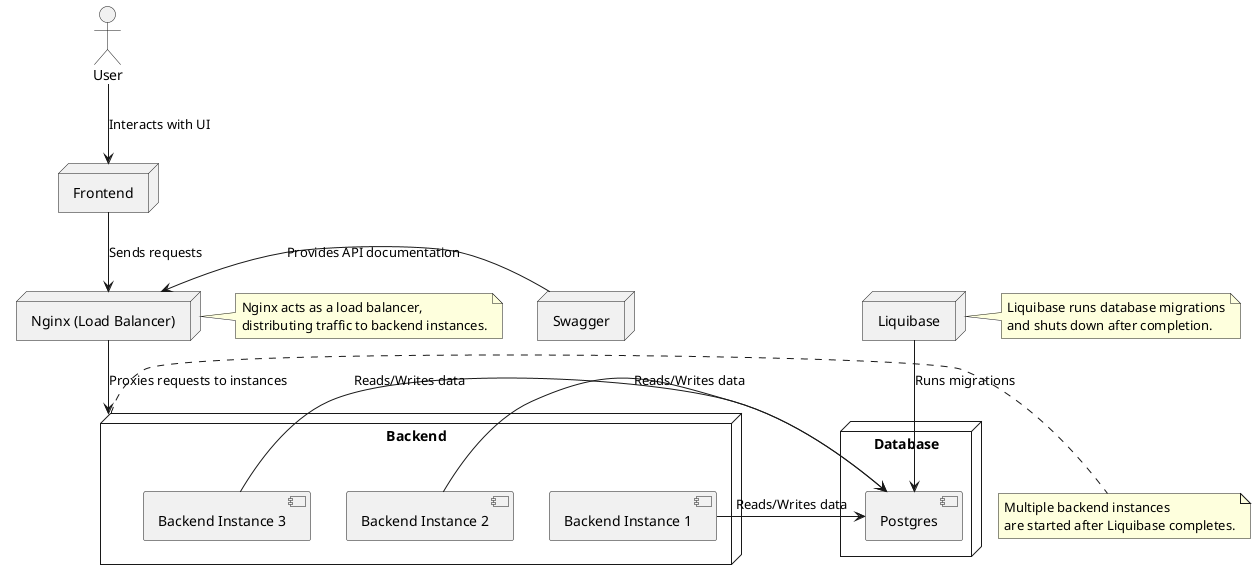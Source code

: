 @startuml

actor User

node "Frontend" as frontend {
}

node "Nginx (Load Balancer)" as nginx {
}

node "Backend" as backend {
    component "Backend Instance 1" as b1
    component "Backend Instance 2" as b2
    component "Backend Instance 3" as b3
}

node "Database" as db {
    component "Postgres" as postgres
}

node "Liquibase" as liquibase {
}

node "Swagger" as swagger {
}

User -down-> frontend : Interacts with UI
frontend -down-> nginx : Sends requests
nginx -down-> backend : Proxies requests to instances
b1 -right-> postgres : Reads/Writes data
b2 -right-> postgres : Reads/Writes data
b3 -right-> postgres : Reads/Writes data
liquibase -down-> postgres : Runs migrations
swagger -left-> nginx : Provides API documentation

note right of liquibase
    Liquibase runs database migrations
    and shuts down after completion.
end note

note right of backend
    Multiple backend instances
    are started after Liquibase completes.
end note

note right of nginx
    Nginx acts as a load balancer,
    distributing traffic to backend instances.
end note

@enduml

